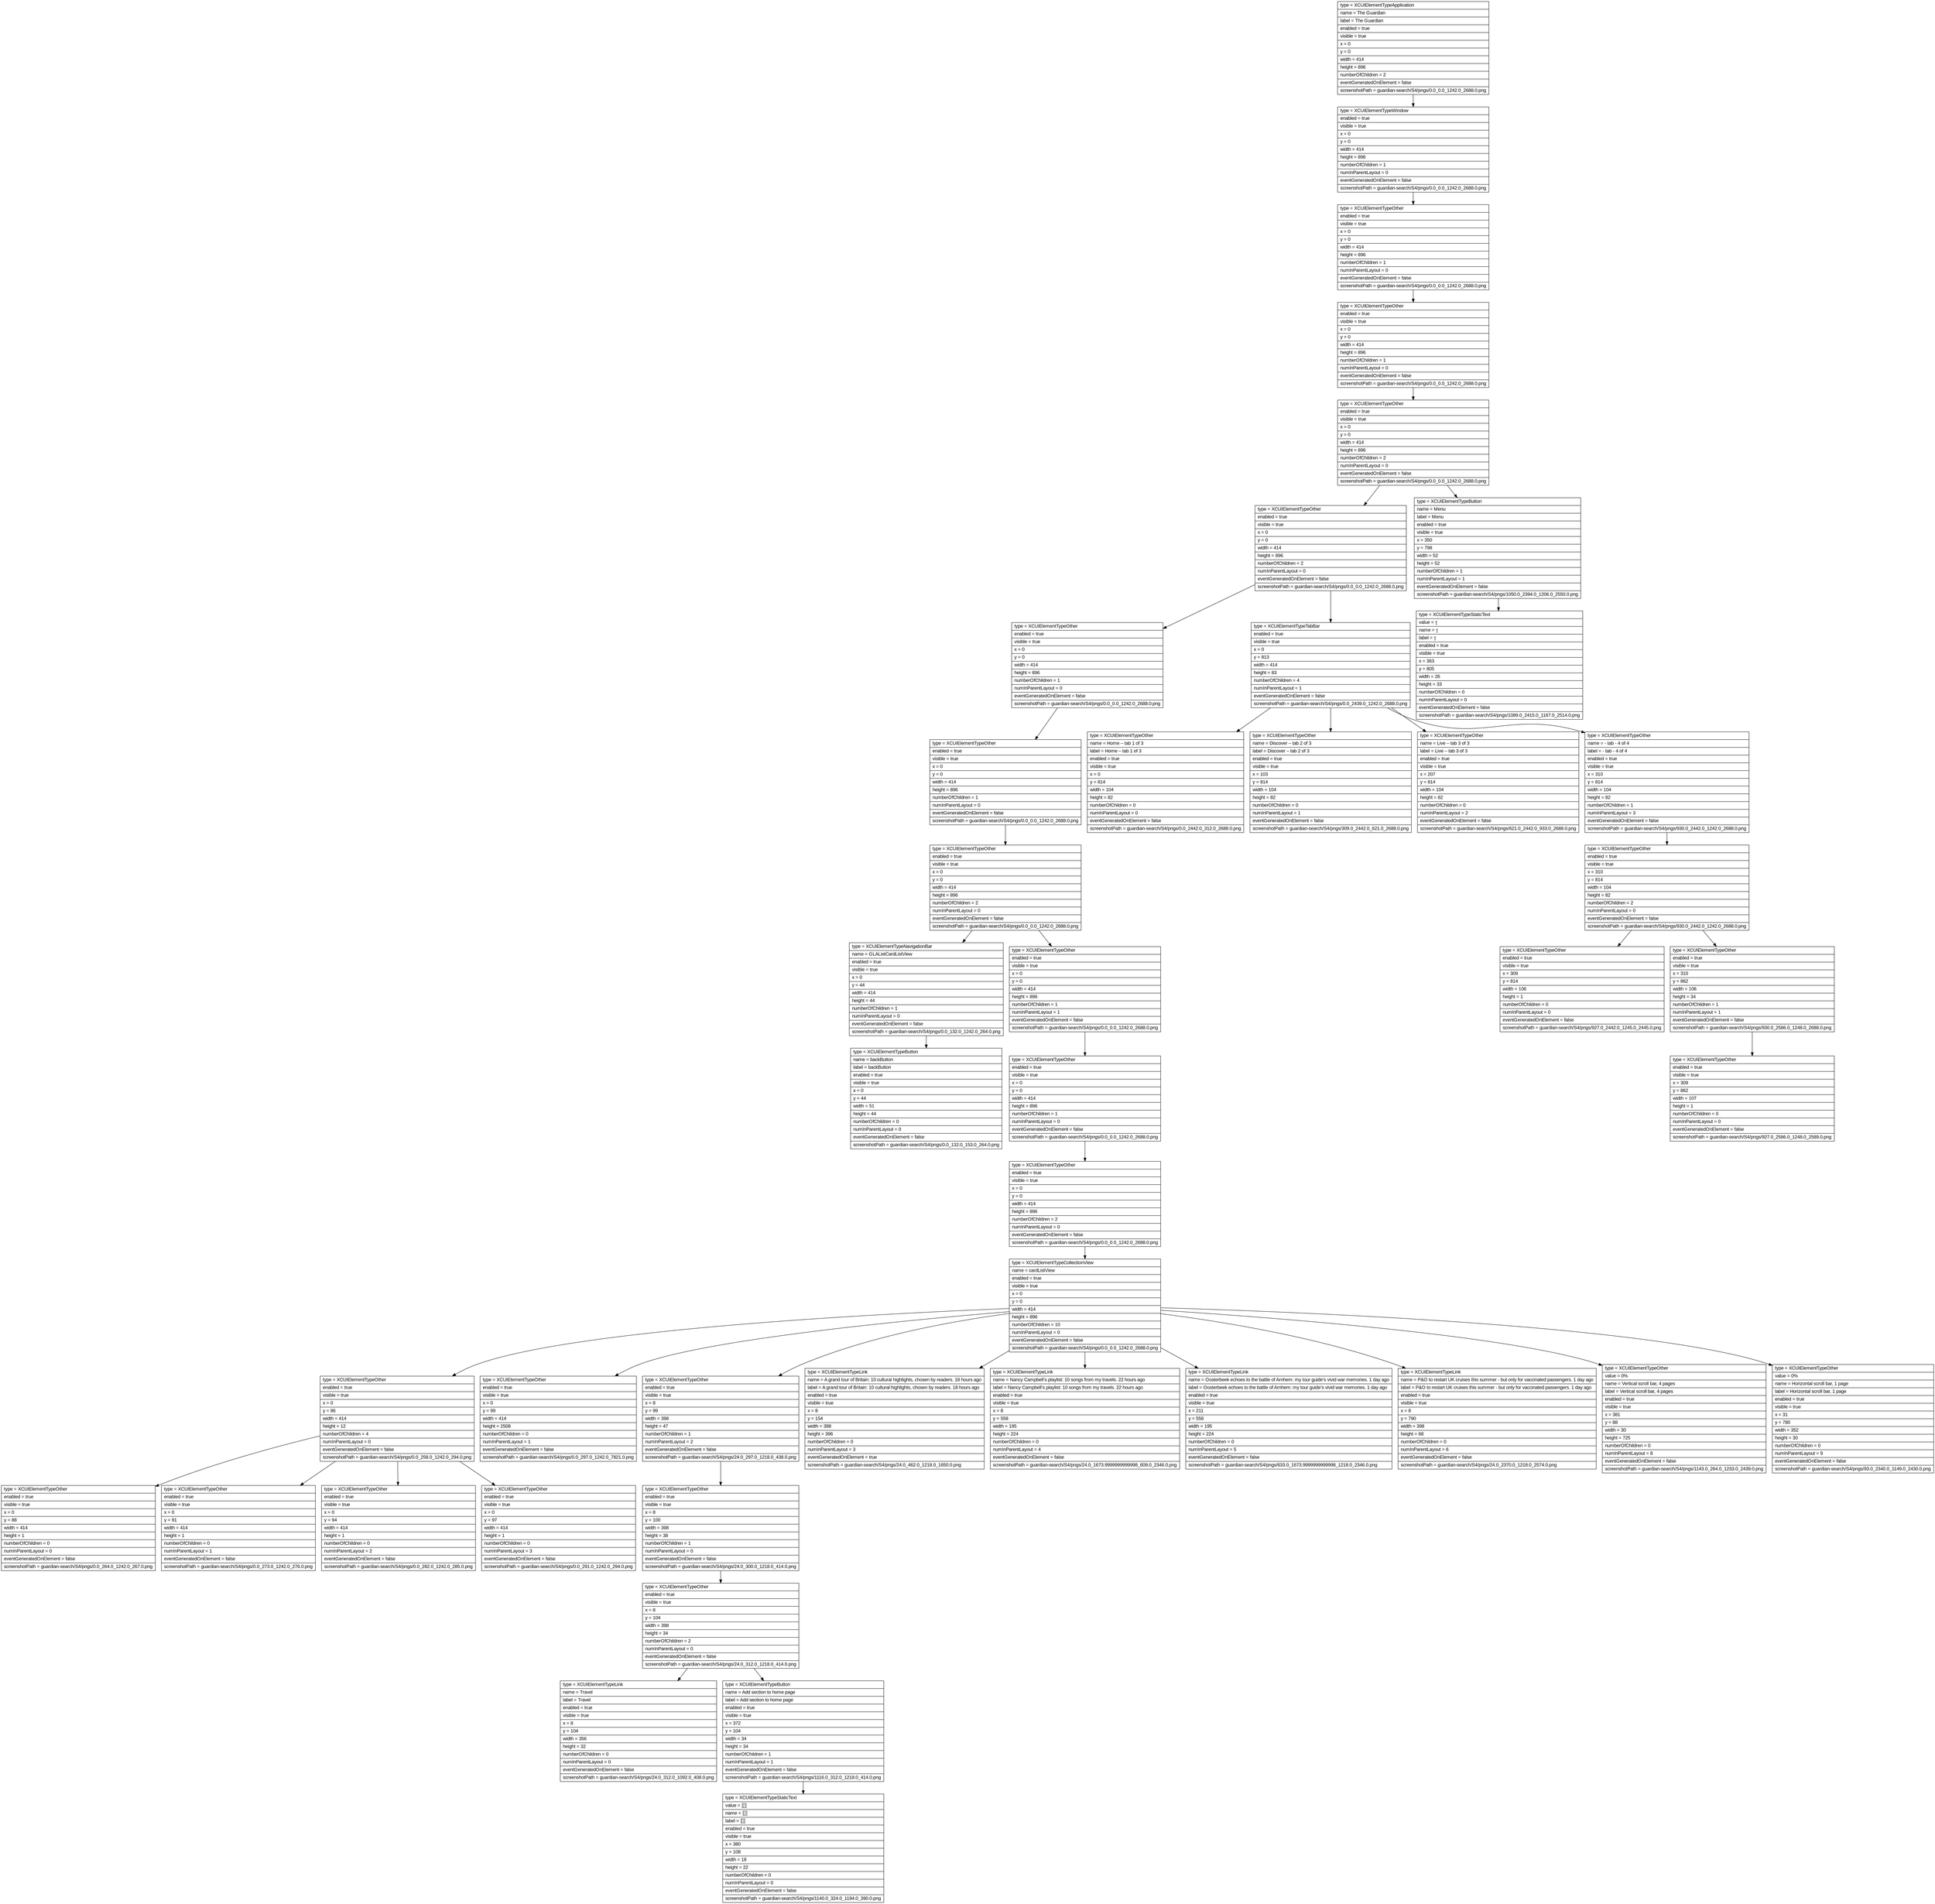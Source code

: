 digraph Layout {

	node [shape=record fontname=Arial];

	0	[label="{type = XCUIElementTypeApplication\l|name = The Guardian\l|label = The Guardian\l|enabled = true\l|visible = true\l|x = 0\l|y = 0\l|width = 414\l|height = 896\l|numberOfChildren = 2\l|eventGeneratedOnElement = false \l|screenshotPath = guardian-search/S4/pngs/0.0_0.0_1242.0_2688.0.png\l}"]
	1	[label="{type = XCUIElementTypeWindow\l|enabled = true\l|visible = true\l|x = 0\l|y = 0\l|width = 414\l|height = 896\l|numberOfChildren = 1\l|numInParentLayout = 0\l|eventGeneratedOnElement = false \l|screenshotPath = guardian-search/S4/pngs/0.0_0.0_1242.0_2688.0.png\l}"]
	2	[label="{type = XCUIElementTypeOther\l|enabled = true\l|visible = true\l|x = 0\l|y = 0\l|width = 414\l|height = 896\l|numberOfChildren = 1\l|numInParentLayout = 0\l|eventGeneratedOnElement = false \l|screenshotPath = guardian-search/S4/pngs/0.0_0.0_1242.0_2688.0.png\l}"]
	3	[label="{type = XCUIElementTypeOther\l|enabled = true\l|visible = true\l|x = 0\l|y = 0\l|width = 414\l|height = 896\l|numberOfChildren = 1\l|numInParentLayout = 0\l|eventGeneratedOnElement = false \l|screenshotPath = guardian-search/S4/pngs/0.0_0.0_1242.0_2688.0.png\l}"]
	4	[label="{type = XCUIElementTypeOther\l|enabled = true\l|visible = true\l|x = 0\l|y = 0\l|width = 414\l|height = 896\l|numberOfChildren = 2\l|numInParentLayout = 0\l|eventGeneratedOnElement = false \l|screenshotPath = guardian-search/S4/pngs/0.0_0.0_1242.0_2688.0.png\l}"]
	5	[label="{type = XCUIElementTypeOther\l|enabled = true\l|visible = true\l|x = 0\l|y = 0\l|width = 414\l|height = 896\l|numberOfChildren = 2\l|numInParentLayout = 0\l|eventGeneratedOnElement = false \l|screenshotPath = guardian-search/S4/pngs/0.0_0.0_1242.0_2688.0.png\l}"]
	6	[label="{type = XCUIElementTypeButton\l|name = Menu\l|label = Menu\l|enabled = true\l|visible = true\l|x = 350\l|y = 798\l|width = 52\l|height = 52\l|numberOfChildren = 1\l|numInParentLayout = 1\l|eventGeneratedOnElement = false \l|screenshotPath = guardian-search/S4/pngs/1050.0_2394.0_1206.0_2550.0.png\l}"]
	7	[label="{type = XCUIElementTypeOther\l|enabled = true\l|visible = true\l|x = 0\l|y = 0\l|width = 414\l|height = 896\l|numberOfChildren = 1\l|numInParentLayout = 0\l|eventGeneratedOnElement = false \l|screenshotPath = guardian-search/S4/pngs/0.0_0.0_1242.0_2688.0.png\l}"]
	8	[label="{type = XCUIElementTypeTabBar\l|enabled = true\l|visible = true\l|x = 0\l|y = 813\l|width = 414\l|height = 83\l|numberOfChildren = 4\l|numInParentLayout = 1\l|eventGeneratedOnElement = false \l|screenshotPath = guardian-search/S4/pngs/0.0_2439.0_1242.0_2688.0.png\l}"]
	9	[label="{type = XCUIElementTypeStaticText\l|value = \l|name = \l|label = \l|enabled = true\l|visible = true\l|x = 363\l|y = 805\l|width = 26\l|height = 33\l|numberOfChildren = 0\l|numInParentLayout = 0\l|eventGeneratedOnElement = false \l|screenshotPath = guardian-search/S4/pngs/1089.0_2415.0_1167.0_2514.0.png\l}"]
	10	[label="{type = XCUIElementTypeOther\l|enabled = true\l|visible = true\l|x = 0\l|y = 0\l|width = 414\l|height = 896\l|numberOfChildren = 1\l|numInParentLayout = 0\l|eventGeneratedOnElement = false \l|screenshotPath = guardian-search/S4/pngs/0.0_0.0_1242.0_2688.0.png\l}"]
	11	[label="{type = XCUIElementTypeOther\l|name = Home – tab 1 of 3\l|label = Home – tab 1 of 3\l|enabled = true\l|visible = true\l|x = 0\l|y = 814\l|width = 104\l|height = 82\l|numberOfChildren = 0\l|numInParentLayout = 0\l|eventGeneratedOnElement = false \l|screenshotPath = guardian-search/S4/pngs/0.0_2442.0_312.0_2688.0.png\l}"]
	12	[label="{type = XCUIElementTypeOther\l|name = Discover – tab 2 of 3\l|label = Discover – tab 2 of 3\l|enabled = true\l|visible = true\l|x = 103\l|y = 814\l|width = 104\l|height = 82\l|numberOfChildren = 0\l|numInParentLayout = 1\l|eventGeneratedOnElement = false \l|screenshotPath = guardian-search/S4/pngs/309.0_2442.0_621.0_2688.0.png\l}"]
	13	[label="{type = XCUIElementTypeOther\l|name = Live – tab 3 of 3\l|label = Live – tab 3 of 3\l|enabled = true\l|visible = true\l|x = 207\l|y = 814\l|width = 104\l|height = 82\l|numberOfChildren = 0\l|numInParentLayout = 2\l|eventGeneratedOnElement = false \l|screenshotPath = guardian-search/S4/pngs/621.0_2442.0_933.0_2688.0.png\l}"]
	14	[label="{type = XCUIElementTypeOther\l|name =  - tab - 4 of 4\l|label =  - tab - 4 of 4\l|enabled = true\l|visible = true\l|x = 310\l|y = 814\l|width = 104\l|height = 82\l|numberOfChildren = 1\l|numInParentLayout = 3\l|eventGeneratedOnElement = false \l|screenshotPath = guardian-search/S4/pngs/930.0_2442.0_1242.0_2688.0.png\l}"]
	15	[label="{type = XCUIElementTypeOther\l|enabled = true\l|visible = true\l|x = 0\l|y = 0\l|width = 414\l|height = 896\l|numberOfChildren = 2\l|numInParentLayout = 0\l|eventGeneratedOnElement = false \l|screenshotPath = guardian-search/S4/pngs/0.0_0.0_1242.0_2688.0.png\l}"]
	16	[label="{type = XCUIElementTypeOther\l|enabled = true\l|visible = true\l|x = 310\l|y = 814\l|width = 104\l|height = 82\l|numberOfChildren = 2\l|numInParentLayout = 0\l|eventGeneratedOnElement = false \l|screenshotPath = guardian-search/S4/pngs/930.0_2442.0_1242.0_2688.0.png\l}"]
	17	[label="{type = XCUIElementTypeNavigationBar\l|name = GLAListCardListView\l|enabled = true\l|visible = true\l|x = 0\l|y = 44\l|width = 414\l|height = 44\l|numberOfChildren = 1\l|numInParentLayout = 0\l|eventGeneratedOnElement = false \l|screenshotPath = guardian-search/S4/pngs/0.0_132.0_1242.0_264.0.png\l}"]
	18	[label="{type = XCUIElementTypeOther\l|enabled = true\l|visible = true\l|x = 0\l|y = 0\l|width = 414\l|height = 896\l|numberOfChildren = 1\l|numInParentLayout = 1\l|eventGeneratedOnElement = false \l|screenshotPath = guardian-search/S4/pngs/0.0_0.0_1242.0_2688.0.png\l}"]
	19	[label="{type = XCUIElementTypeOther\l|enabled = true\l|visible = true\l|x = 309\l|y = 814\l|width = 106\l|height = 1\l|numberOfChildren = 0\l|numInParentLayout = 0\l|eventGeneratedOnElement = false \l|screenshotPath = guardian-search/S4/pngs/927.0_2442.0_1245.0_2445.0.png\l}"]
	20	[label="{type = XCUIElementTypeOther\l|enabled = true\l|visible = true\l|x = 310\l|y = 862\l|width = 106\l|height = 34\l|numberOfChildren = 1\l|numInParentLayout = 1\l|eventGeneratedOnElement = false \l|screenshotPath = guardian-search/S4/pngs/930.0_2586.0_1248.0_2688.0.png\l}"]
	21	[label="{type = XCUIElementTypeButton\l|name = backButton\l|label = backButton\l|enabled = true\l|visible = true\l|x = 0\l|y = 44\l|width = 51\l|height = 44\l|numberOfChildren = 0\l|numInParentLayout = 0\l|eventGeneratedOnElement = false \l|screenshotPath = guardian-search/S4/pngs/0.0_132.0_153.0_264.0.png\l}"]
	22	[label="{type = XCUIElementTypeOther\l|enabled = true\l|visible = true\l|x = 0\l|y = 0\l|width = 414\l|height = 896\l|numberOfChildren = 1\l|numInParentLayout = 0\l|eventGeneratedOnElement = false \l|screenshotPath = guardian-search/S4/pngs/0.0_0.0_1242.0_2688.0.png\l}"]
	23	[label="{type = XCUIElementTypeOther\l|enabled = true\l|visible = true\l|x = 309\l|y = 862\l|width = 107\l|height = 1\l|numberOfChildren = 0\l|numInParentLayout = 0\l|eventGeneratedOnElement = false \l|screenshotPath = guardian-search/S4/pngs/927.0_2586.0_1248.0_2589.0.png\l}"]
	24	[label="{type = XCUIElementTypeOther\l|enabled = true\l|visible = true\l|x = 0\l|y = 0\l|width = 414\l|height = 896\l|numberOfChildren = 2\l|numInParentLayout = 0\l|eventGeneratedOnElement = false \l|screenshotPath = guardian-search/S4/pngs/0.0_0.0_1242.0_2688.0.png\l}"]
	25	[label="{type = XCUIElementTypeCollectionView\l|name = cardListView\l|enabled = true\l|visible = true\l|x = 0\l|y = 0\l|width = 414\l|height = 896\l|numberOfChildren = 10\l|numInParentLayout = 0\l|eventGeneratedOnElement = false \l|screenshotPath = guardian-search/S4/pngs/0.0_0.0_1242.0_2688.0.png\l}"]
	26	[label="{type = XCUIElementTypeOther\l|enabled = true\l|visible = true\l|x = 0\l|y = 86\l|width = 414\l|height = 12\l|numberOfChildren = 4\l|numInParentLayout = 0\l|eventGeneratedOnElement = false \l|screenshotPath = guardian-search/S4/pngs/0.0_258.0_1242.0_294.0.png\l}"]
	27	[label="{type = XCUIElementTypeOther\l|enabled = true\l|visible = true\l|x = 0\l|y = 99\l|width = 414\l|height = 2508\l|numberOfChildren = 0\l|numInParentLayout = 1\l|eventGeneratedOnElement = false \l|screenshotPath = guardian-search/S4/pngs/0.0_297.0_1242.0_7821.0.png\l}"]
	28	[label="{type = XCUIElementTypeOther\l|enabled = true\l|visible = true\l|x = 8\l|y = 99\l|width = 398\l|height = 47\l|numberOfChildren = 1\l|numInParentLayout = 2\l|eventGeneratedOnElement = false \l|screenshotPath = guardian-search/S4/pngs/24.0_297.0_1218.0_438.0.png\l}"]
	29	[label="{type = XCUIElementTypeLink\l|name = A grand tour of Britain: 10 cultural highlights, chosen by readers. 18 hours ago\l|label = A grand tour of Britain: 10 cultural highlights, chosen by readers. 18 hours ago\l|enabled = true\l|visible = true\l|x = 8\l|y = 154\l|width = 398\l|height = 396\l|numberOfChildren = 0\l|numInParentLayout = 3\l|eventGeneratedOnElement = true \l|screenshotPath = guardian-search/S4/pngs/24.0_462.0_1218.0_1650.0.png\l}"]
	30	[label="{type = XCUIElementTypeLink\l|name = Nancy Campbell’s playlist: 10 songs from my travels. 22 hours ago\l|label = Nancy Campbell’s playlist: 10 songs from my travels. 22 hours ago\l|enabled = true\l|visible = true\l|x = 8\l|y = 558\l|width = 195\l|height = 224\l|numberOfChildren = 0\l|numInParentLayout = 4\l|eventGeneratedOnElement = false \l|screenshotPath = guardian-search/S4/pngs/24.0_1673.9999999999998_609.0_2346.0.png\l}"]
	31	[label="{type = XCUIElementTypeLink\l|name = Oosterbeek echoes to the battle of Arnhem: my tour guide’s vivid war memories. 1 day ago\l|label = Oosterbeek echoes to the battle of Arnhem: my tour guide’s vivid war memories. 1 day ago\l|enabled = true\l|visible = true\l|x = 211\l|y = 558\l|width = 195\l|height = 224\l|numberOfChildren = 0\l|numInParentLayout = 5\l|eventGeneratedOnElement = false \l|screenshotPath = guardian-search/S4/pngs/633.0_1673.9999999999998_1218.0_2346.0.png\l}"]
	32	[label="{type = XCUIElementTypeLink\l|name = P&O to restart UK cruises this summer - but only for vaccinated passengers. 1 day ago\l|label = P&O to restart UK cruises this summer - but only for vaccinated passengers. 1 day ago\l|enabled = true\l|visible = true\l|x = 8\l|y = 790\l|width = 398\l|height = 68\l|numberOfChildren = 0\l|numInParentLayout = 6\l|eventGeneratedOnElement = false \l|screenshotPath = guardian-search/S4/pngs/24.0_2370.0_1218.0_2574.0.png\l}"]
	33	[label="{type = XCUIElementTypeOther\l|value = 0%\l|name = Vertical scroll bar, 4 pages\l|label = Vertical scroll bar, 4 pages\l|enabled = true\l|visible = true\l|x = 381\l|y = 88\l|width = 30\l|height = 725\l|numberOfChildren = 0\l|numInParentLayout = 8\l|eventGeneratedOnElement = false \l|screenshotPath = guardian-search/S4/pngs/1143.0_264.0_1233.0_2439.0.png\l}"]
	34	[label="{type = XCUIElementTypeOther\l|value = 0%\l|name = Horizontal scroll bar, 1 page\l|label = Horizontal scroll bar, 1 page\l|enabled = true\l|visible = true\l|x = 31\l|y = 780\l|width = 352\l|height = 30\l|numberOfChildren = 0\l|numInParentLayout = 9\l|eventGeneratedOnElement = false \l|screenshotPath = guardian-search/S4/pngs/93.0_2340.0_1149.0_2430.0.png\l}"]
	35	[label="{type = XCUIElementTypeOther\l|enabled = true\l|visible = true\l|x = 0\l|y = 88\l|width = 414\l|height = 1\l|numberOfChildren = 0\l|numInParentLayout = 0\l|eventGeneratedOnElement = false \l|screenshotPath = guardian-search/S4/pngs/0.0_264.0_1242.0_267.0.png\l}"]
	36	[label="{type = XCUIElementTypeOther\l|enabled = true\l|visible = true\l|x = 0\l|y = 91\l|width = 414\l|height = 1\l|numberOfChildren = 0\l|numInParentLayout = 1\l|eventGeneratedOnElement = false \l|screenshotPath = guardian-search/S4/pngs/0.0_273.0_1242.0_276.0.png\l}"]
	37	[label="{type = XCUIElementTypeOther\l|enabled = true\l|visible = true\l|x = 0\l|y = 94\l|width = 414\l|height = 1\l|numberOfChildren = 0\l|numInParentLayout = 2\l|eventGeneratedOnElement = false \l|screenshotPath = guardian-search/S4/pngs/0.0_282.0_1242.0_285.0.png\l}"]
	38	[label="{type = XCUIElementTypeOther\l|enabled = true\l|visible = true\l|x = 0\l|y = 97\l|width = 414\l|height = 1\l|numberOfChildren = 0\l|numInParentLayout = 3\l|eventGeneratedOnElement = false \l|screenshotPath = guardian-search/S4/pngs/0.0_291.0_1242.0_294.0.png\l}"]
	39	[label="{type = XCUIElementTypeOther\l|enabled = true\l|visible = true\l|x = 8\l|y = 100\l|width = 398\l|height = 38\l|numberOfChildren = 1\l|numInParentLayout = 0\l|eventGeneratedOnElement = false \l|screenshotPath = guardian-search/S4/pngs/24.0_300.0_1218.0_414.0.png\l}"]
	40	[label="{type = XCUIElementTypeOther\l|enabled = true\l|visible = true\l|x = 8\l|y = 104\l|width = 398\l|height = 34\l|numberOfChildren = 2\l|numInParentLayout = 0\l|eventGeneratedOnElement = false \l|screenshotPath = guardian-search/S4/pngs/24.0_312.0_1218.0_414.0.png\l}"]
	41	[label="{type = XCUIElementTypeLink\l|name = Travel\l|label = Travel\l|enabled = true\l|visible = true\l|x = 8\l|y = 104\l|width = 356\l|height = 32\l|numberOfChildren = 0\l|numInParentLayout = 0\l|eventGeneratedOnElement = false \l|screenshotPath = guardian-search/S4/pngs/24.0_312.0_1092.0_408.0.png\l}"]
	42	[label="{type = XCUIElementTypeButton\l|name = Add section to home page\l|label = Add section to home page\l|enabled = true\l|visible = true\l|x = 372\l|y = 104\l|width = 34\l|height = 34\l|numberOfChildren = 1\l|numInParentLayout = 1\l|eventGeneratedOnElement = false \l|screenshotPath = guardian-search/S4/pngs/1116.0_312.0_1218.0_414.0.png\l}"]
	43	[label="{type = XCUIElementTypeStaticText\l|value = \l|name = \l|label = \l|enabled = true\l|visible = true\l|x = 380\l|y = 108\l|width = 18\l|height = 22\l|numberOfChildren = 0\l|numInParentLayout = 0\l|eventGeneratedOnElement = false \l|screenshotPath = guardian-search/S4/pngs/1140.0_324.0_1194.0_390.0.png\l}"]


	0 -> 1
	1 -> 2
	2 -> 3
	3 -> 4
	4 -> 5
	4 -> 6
	5 -> 7
	5 -> 8
	6 -> 9
	7 -> 10
	8 -> 11
	8 -> 12
	8 -> 13
	8 -> 14
	10 -> 15
	14 -> 16
	15 -> 17
	15 -> 18
	16 -> 19
	16 -> 20
	17 -> 21
	18 -> 22
	20 -> 23
	22 -> 24
	24 -> 25
	25 -> 26
	25 -> 27
	25 -> 28
	25 -> 29
	25 -> 30
	25 -> 31
	25 -> 32
	25 -> 33
	25 -> 34
	26 -> 35
	26 -> 36
	26 -> 37
	26 -> 38
	28 -> 39
	39 -> 40
	40 -> 41
	40 -> 42
	42 -> 43


}